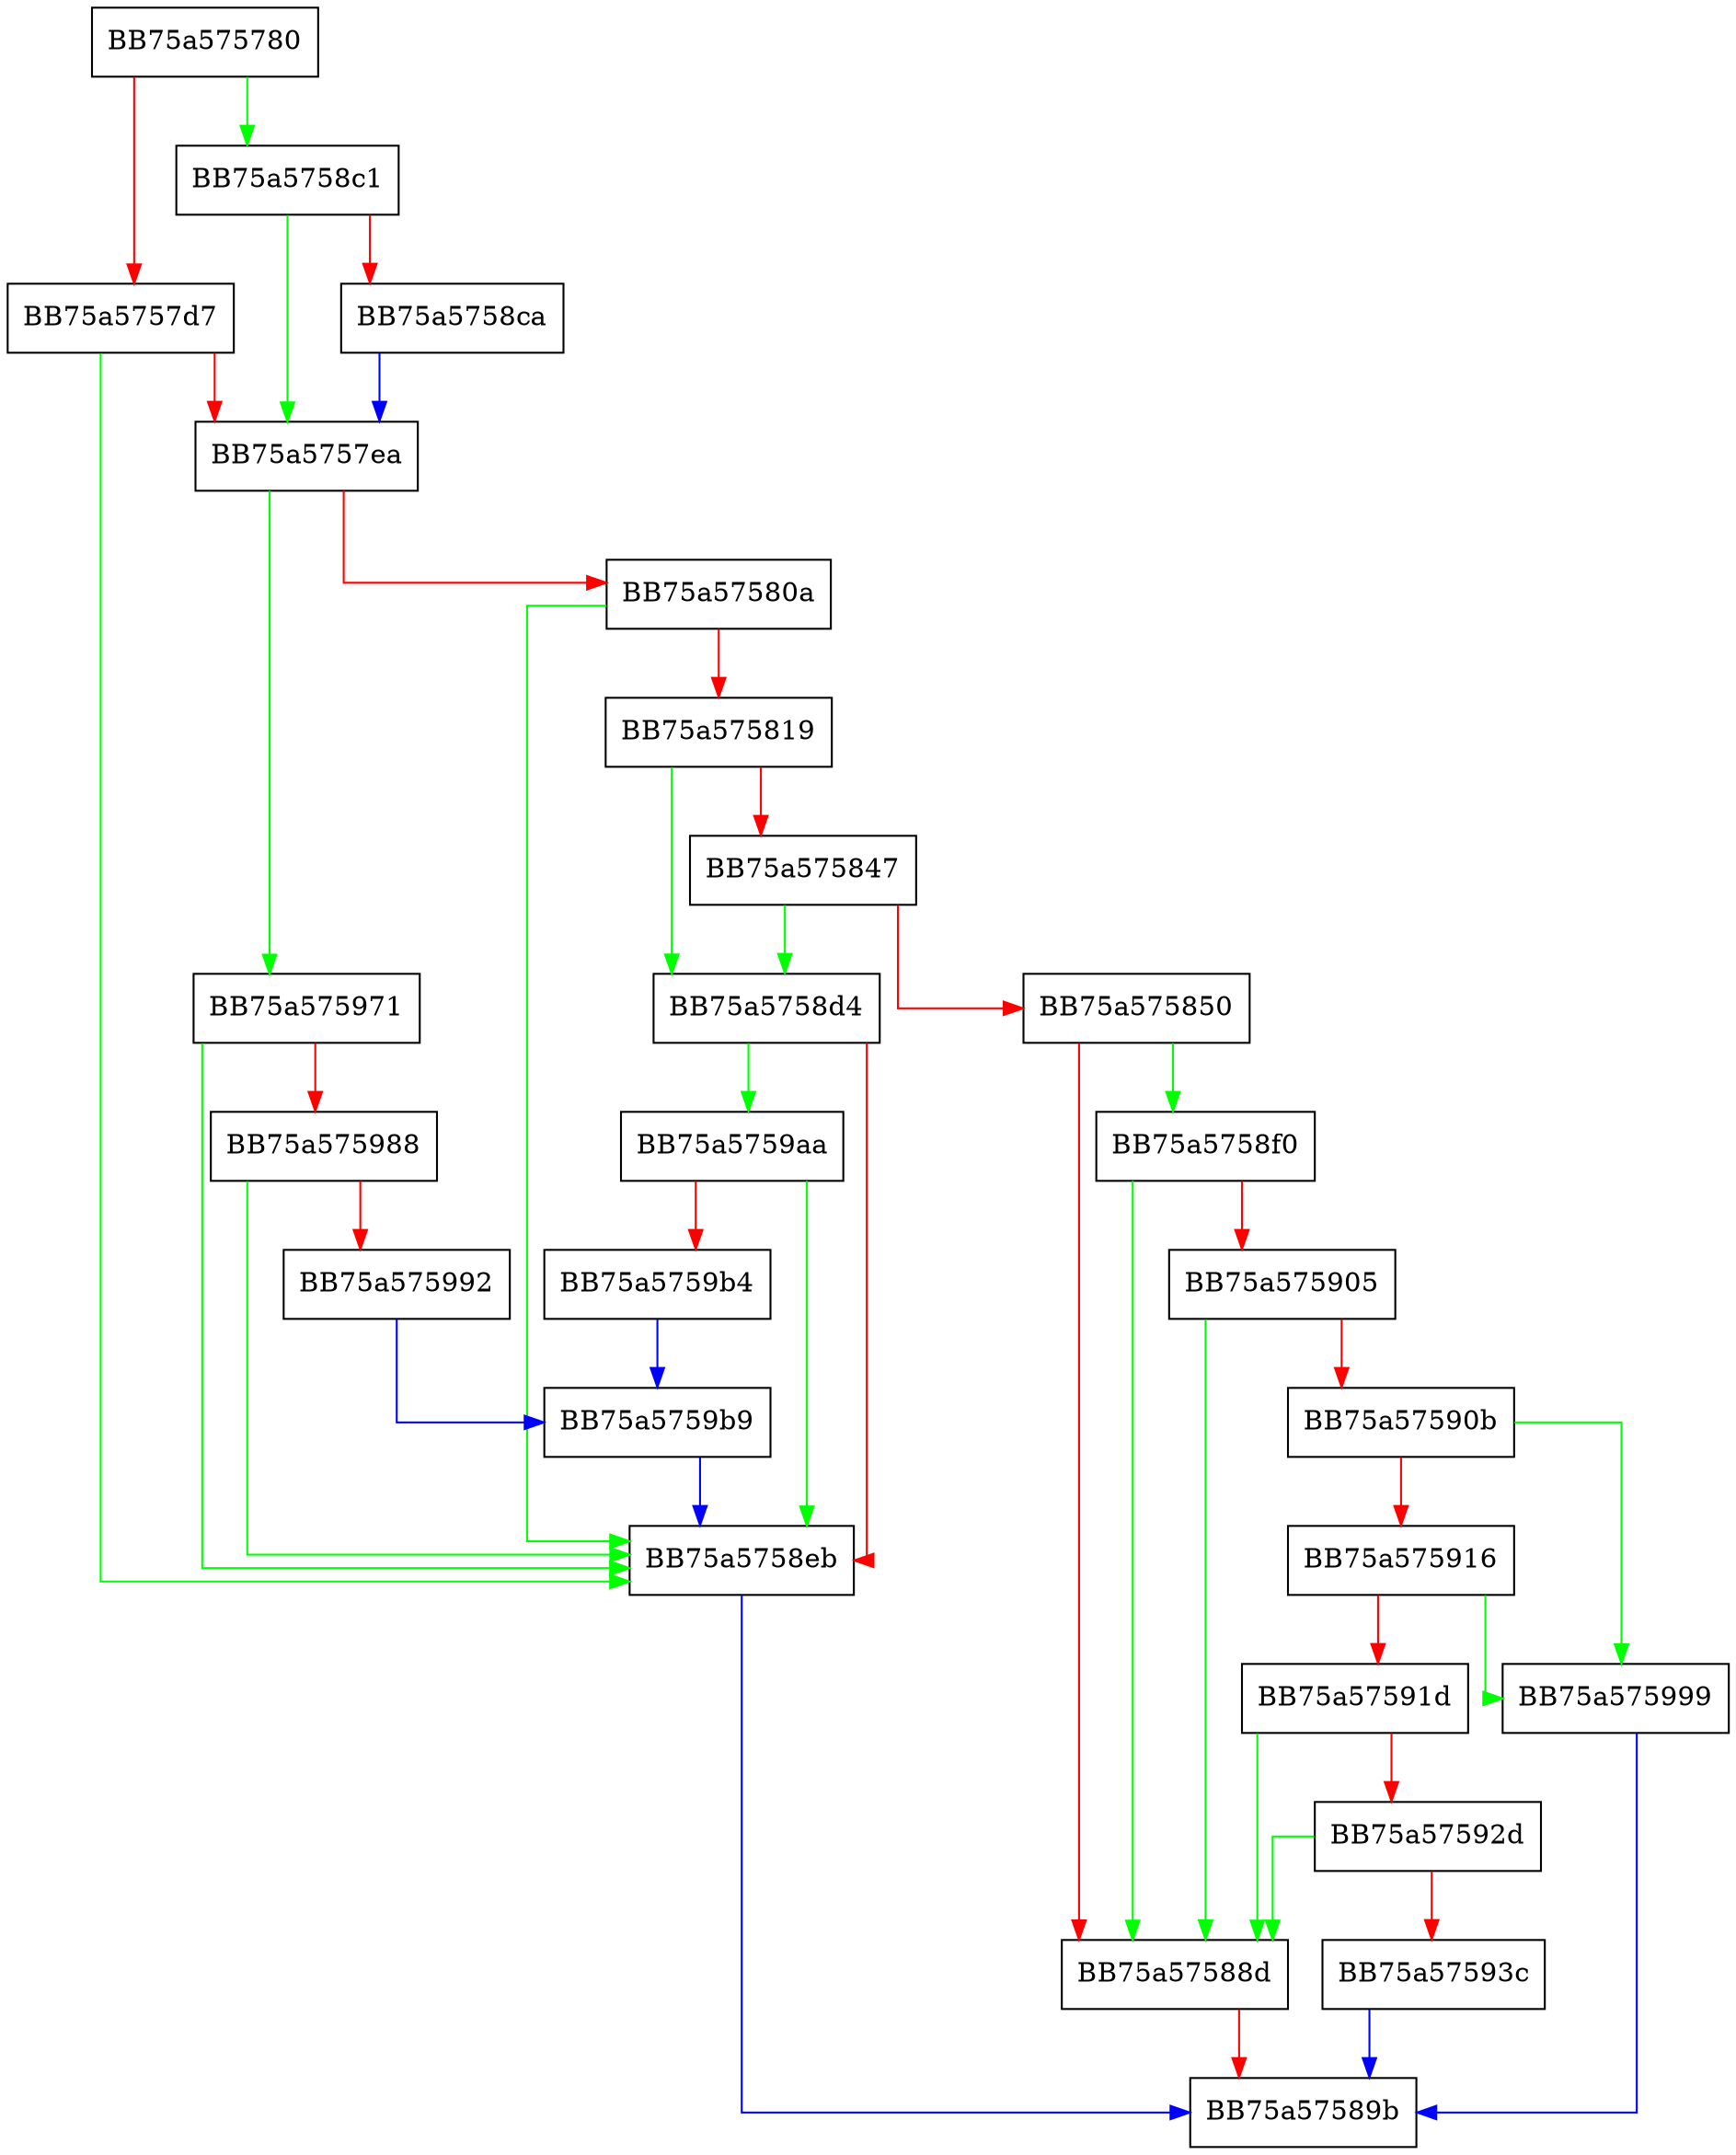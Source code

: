 digraph IsMine {
  node [shape="box"];
  graph [splines=ortho];
  BB75a575780 -> BB75a5758c1 [color="green"];
  BB75a575780 -> BB75a5757d7 [color="red"];
  BB75a5757d7 -> BB75a5758eb [color="green"];
  BB75a5757d7 -> BB75a5757ea [color="red"];
  BB75a5757ea -> BB75a575971 [color="green"];
  BB75a5757ea -> BB75a57580a [color="red"];
  BB75a57580a -> BB75a5758eb [color="green"];
  BB75a57580a -> BB75a575819 [color="red"];
  BB75a575819 -> BB75a5758d4 [color="green"];
  BB75a575819 -> BB75a575847 [color="red"];
  BB75a575847 -> BB75a5758d4 [color="green"];
  BB75a575847 -> BB75a575850 [color="red"];
  BB75a575850 -> BB75a5758f0 [color="green"];
  BB75a575850 -> BB75a57588d [color="red"];
  BB75a57588d -> BB75a57589b [color="red"];
  BB75a5758c1 -> BB75a5757ea [color="green"];
  BB75a5758c1 -> BB75a5758ca [color="red"];
  BB75a5758ca -> BB75a5757ea [color="blue"];
  BB75a5758d4 -> BB75a5759aa [color="green"];
  BB75a5758d4 -> BB75a5758eb [color="red"];
  BB75a5758eb -> BB75a57589b [color="blue"];
  BB75a5758f0 -> BB75a57588d [color="green"];
  BB75a5758f0 -> BB75a575905 [color="red"];
  BB75a575905 -> BB75a57588d [color="green"];
  BB75a575905 -> BB75a57590b [color="red"];
  BB75a57590b -> BB75a575999 [color="green"];
  BB75a57590b -> BB75a575916 [color="red"];
  BB75a575916 -> BB75a575999 [color="green"];
  BB75a575916 -> BB75a57591d [color="red"];
  BB75a57591d -> BB75a57588d [color="green"];
  BB75a57591d -> BB75a57592d [color="red"];
  BB75a57592d -> BB75a57588d [color="green"];
  BB75a57592d -> BB75a57593c [color="red"];
  BB75a57593c -> BB75a57589b [color="blue"];
  BB75a575971 -> BB75a5758eb [color="green"];
  BB75a575971 -> BB75a575988 [color="red"];
  BB75a575988 -> BB75a5758eb [color="green"];
  BB75a575988 -> BB75a575992 [color="red"];
  BB75a575992 -> BB75a5759b9 [color="blue"];
  BB75a575999 -> BB75a57589b [color="blue"];
  BB75a5759aa -> BB75a5758eb [color="green"];
  BB75a5759aa -> BB75a5759b4 [color="red"];
  BB75a5759b4 -> BB75a5759b9 [color="blue"];
  BB75a5759b9 -> BB75a5758eb [color="blue"];
}